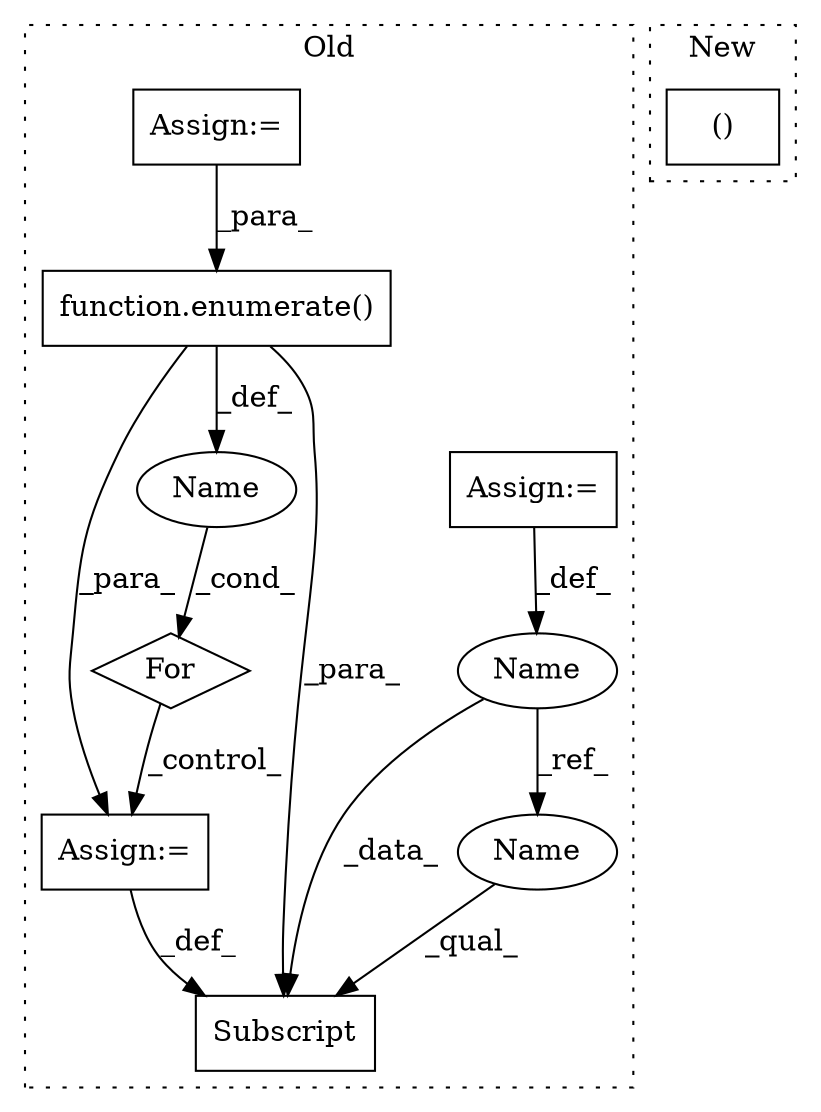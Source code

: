 digraph G {
subgraph cluster0 {
1 [label="function.enumerate()" a="75" s="2445,2460" l="10,1" shape="box"];
3 [label="For" a="107" s="2421,2461" l="4,60" shape="diamond"];
4 [label="Assign:=" a="68" s="2532" l="3" shape="box"];
5 [label="Name" a="87" s="2428" l="13" shape="ellipse"];
6 [label="Subscript" a="63" s="2521,0" l="11,0" shape="box"];
7 [label="Name" a="87" s="2335" l="8" shape="ellipse"];
8 [label="Assign:=" a="68" s="2191" l="3" shape="box"];
9 [label="Assign:=" a="68" s="2298" l="3" shape="box"];
10 [label="Name" a="87" s="2521" l="8" shape="ellipse"];
label = "Old";
style="dotted";
}
subgraph cluster1 {
2 [label="()" a="54" s="1452" l="29" shape="box"];
label = "New";
style="dotted";
}
1 -> 6 [label="_para_"];
1 -> 4 [label="_para_"];
1 -> 5 [label="_def_"];
3 -> 4 [label="_control_"];
4 -> 6 [label="_def_"];
5 -> 3 [label="_cond_"];
7 -> 10 [label="_ref_"];
7 -> 6 [label="_data_"];
8 -> 7 [label="_def_"];
9 -> 1 [label="_para_"];
10 -> 6 [label="_qual_"];
}